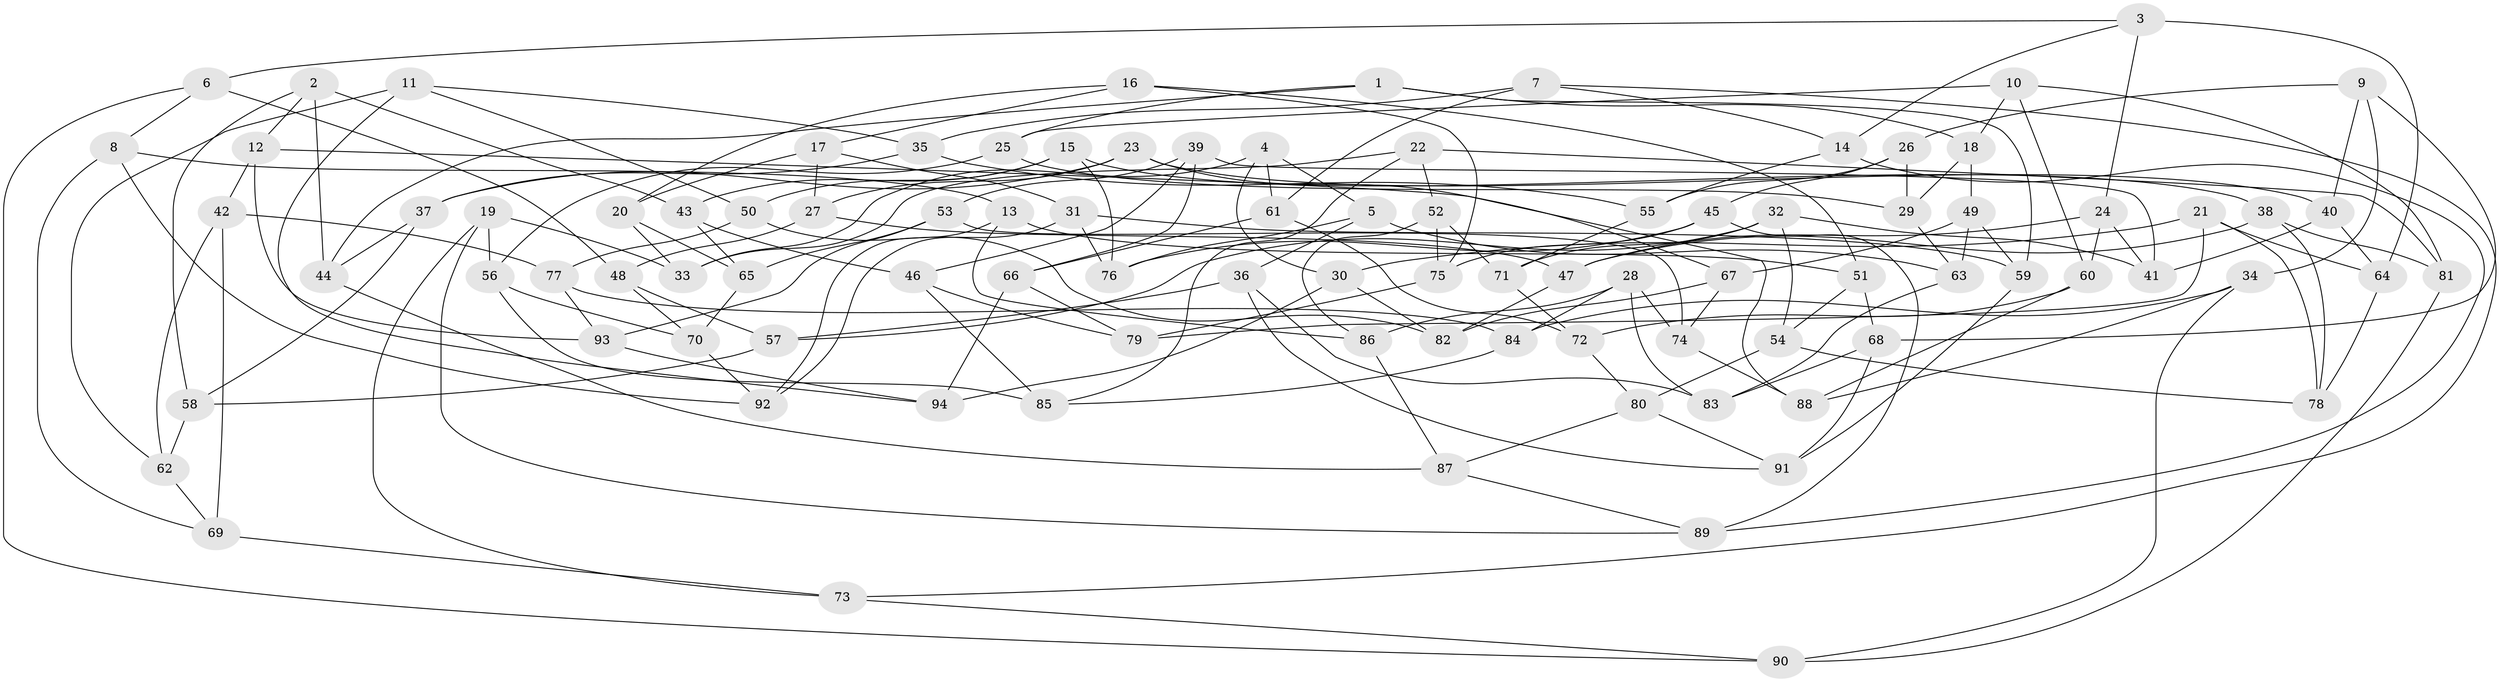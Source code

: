 // coarse degree distribution, {5: 0.125, 6: 0.5357142857142857, 4: 0.32142857142857145, 3: 0.017857142857142856}
// Generated by graph-tools (version 1.1) at 2025/24/03/03/25 07:24:25]
// undirected, 94 vertices, 188 edges
graph export_dot {
graph [start="1"]
  node [color=gray90,style=filled];
  1;
  2;
  3;
  4;
  5;
  6;
  7;
  8;
  9;
  10;
  11;
  12;
  13;
  14;
  15;
  16;
  17;
  18;
  19;
  20;
  21;
  22;
  23;
  24;
  25;
  26;
  27;
  28;
  29;
  30;
  31;
  32;
  33;
  34;
  35;
  36;
  37;
  38;
  39;
  40;
  41;
  42;
  43;
  44;
  45;
  46;
  47;
  48;
  49;
  50;
  51;
  52;
  53;
  54;
  55;
  56;
  57;
  58;
  59;
  60;
  61;
  62;
  63;
  64;
  65;
  66;
  67;
  68;
  69;
  70;
  71;
  72;
  73;
  74;
  75;
  76;
  77;
  78;
  79;
  80;
  81;
  82;
  83;
  84;
  85;
  86;
  87;
  88;
  89;
  90;
  91;
  92;
  93;
  94;
  1 -- 59;
  1 -- 18;
  1 -- 44;
  1 -- 25;
  2 -- 12;
  2 -- 58;
  2 -- 44;
  2 -- 43;
  3 -- 64;
  3 -- 6;
  3 -- 14;
  3 -- 24;
  4 -- 30;
  4 -- 33;
  4 -- 61;
  4 -- 5;
  5 -- 36;
  5 -- 76;
  5 -- 63;
  6 -- 8;
  6 -- 90;
  6 -- 48;
  7 -- 61;
  7 -- 14;
  7 -- 73;
  7 -- 35;
  8 -- 13;
  8 -- 92;
  8 -- 69;
  9 -- 26;
  9 -- 34;
  9 -- 40;
  9 -- 68;
  10 -- 25;
  10 -- 81;
  10 -- 60;
  10 -- 18;
  11 -- 35;
  11 -- 62;
  11 -- 50;
  11 -- 94;
  12 -- 88;
  12 -- 93;
  12 -- 42;
  13 -- 51;
  13 -- 86;
  13 -- 92;
  14 -- 89;
  14 -- 55;
  15 -- 50;
  15 -- 38;
  15 -- 76;
  15 -- 43;
  16 -- 75;
  16 -- 17;
  16 -- 20;
  16 -- 51;
  17 -- 27;
  17 -- 31;
  17 -- 20;
  18 -- 29;
  18 -- 49;
  19 -- 56;
  19 -- 89;
  19 -- 33;
  19 -- 73;
  20 -- 65;
  20 -- 33;
  21 -- 79;
  21 -- 78;
  21 -- 30;
  21 -- 64;
  22 -- 81;
  22 -- 33;
  22 -- 85;
  22 -- 52;
  23 -- 27;
  23 -- 40;
  23 -- 37;
  23 -- 67;
  24 -- 47;
  24 -- 41;
  24 -- 60;
  25 -- 29;
  25 -- 56;
  26 -- 45;
  26 -- 55;
  26 -- 29;
  27 -- 48;
  27 -- 47;
  28 -- 83;
  28 -- 86;
  28 -- 74;
  28 -- 84;
  29 -- 63;
  30 -- 82;
  30 -- 94;
  31 -- 76;
  31 -- 59;
  31 -- 92;
  32 -- 57;
  32 -- 41;
  32 -- 71;
  32 -- 54;
  34 -- 88;
  34 -- 90;
  34 -- 84;
  35 -- 55;
  35 -- 37;
  36 -- 57;
  36 -- 91;
  36 -- 83;
  37 -- 58;
  37 -- 44;
  38 -- 47;
  38 -- 78;
  38 -- 81;
  39 -- 66;
  39 -- 46;
  39 -- 41;
  39 -- 53;
  40 -- 41;
  40 -- 64;
  42 -- 62;
  42 -- 69;
  42 -- 77;
  43 -- 46;
  43 -- 65;
  44 -- 87;
  45 -- 75;
  45 -- 76;
  45 -- 89;
  46 -- 85;
  46 -- 79;
  47 -- 82;
  48 -- 57;
  48 -- 70;
  49 -- 59;
  49 -- 67;
  49 -- 63;
  50 -- 77;
  50 -- 82;
  51 -- 54;
  51 -- 68;
  52 -- 75;
  52 -- 86;
  52 -- 71;
  53 -- 74;
  53 -- 65;
  53 -- 93;
  54 -- 78;
  54 -- 80;
  55 -- 71;
  56 -- 85;
  56 -- 70;
  57 -- 58;
  58 -- 62;
  59 -- 91;
  60 -- 88;
  60 -- 72;
  61 -- 72;
  61 -- 66;
  62 -- 69;
  63 -- 83;
  64 -- 78;
  65 -- 70;
  66 -- 79;
  66 -- 94;
  67 -- 74;
  67 -- 82;
  68 -- 91;
  68 -- 83;
  69 -- 73;
  70 -- 92;
  71 -- 72;
  72 -- 80;
  73 -- 90;
  74 -- 88;
  75 -- 79;
  77 -- 84;
  77 -- 93;
  80 -- 87;
  80 -- 91;
  81 -- 90;
  84 -- 85;
  86 -- 87;
  87 -- 89;
  93 -- 94;
}
